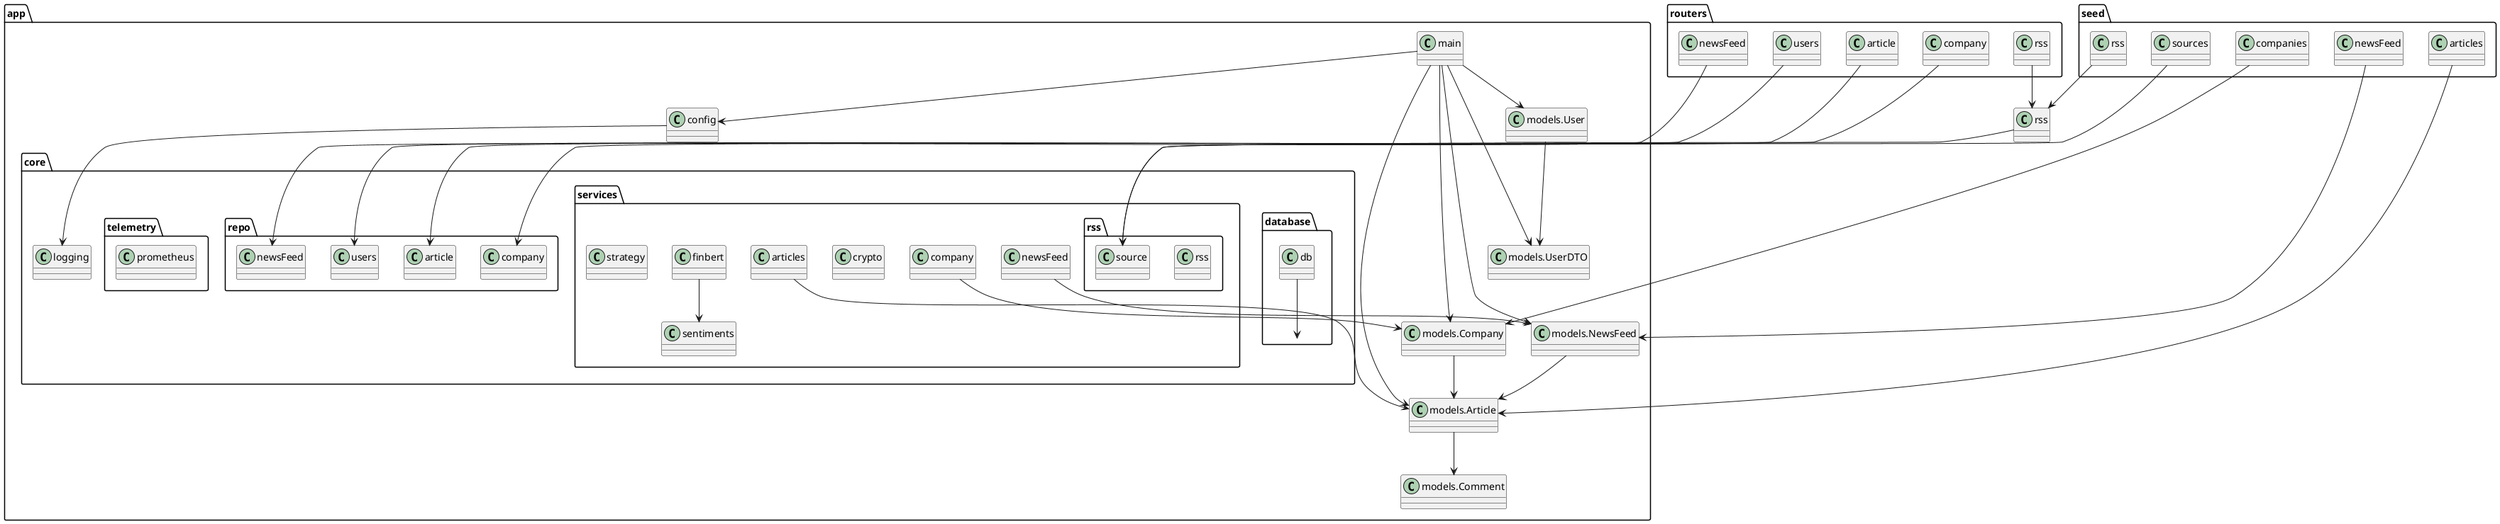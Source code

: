 @startuml
package "app" {
  package "core" {
    package "database" {
      class "db" as db
    }
    class "logging" as logging
    package "repo" {
      class "article" as article
      class "company" as company
      class "newsFeed" as newsFeed
      class "users" as users
    }
    package "services" {
      class "articles" as articles
      class "company" as company_service
      class "crypto" as crypto
      class "finbert" as finbert
      class "newsFeed" as newsFeed_service
      package "rss" {
        class "rss" as rss
        class "source" as source
      }
      class "sentiments" as sentiments
      class "strategy" as strategy
    }
    package "telemetry" {
      class "prometheus" as prometheus
    }
  }
  class "config" as config
  class "models.Article" as Article
  class "models.Comment" as Comment
  class "models.Company" as Company
  class "models.NewsFeed" as NewsFeed
  class "models.UserDTO" as UserDTO
  class "models.User" as User
  class "main" as main
}

package "routers" {
  class "article" as article_router
  class "company" as company_router
  class "newsFeed" as newsFeed_router
  class "rss" as rss_router
  class "users" as users_router
}

package "seed" {
  class "articles" as articles_seed
  class "companies" as companies_seed
  class "newsFeed" as newsFeed_seed
  class "rss" as rss_seed
  class "sources" as sources_seed
}

main --> config
main --> Article
main --> Company
main --> NewsFeed
main --> UserDTO
main --> User

config --> logging

Article --> Comment
Company --> Article
NewsFeed --> Article
User --> UserDTO

article_router --> article
company_router --> company
newsFeed_router --> newsFeed
rss_router --> rss
users_router --> users

articles_seed --> Article
companies_seed --> Company
newsFeed_seed --> NewsFeed
rss_seed --> rss
sources_seed --> source

db --> database
articles --> Article
company_service --> Company
finbert --> sentiments
newsFeed_service --> NewsFeed
rss --> source
@enduml